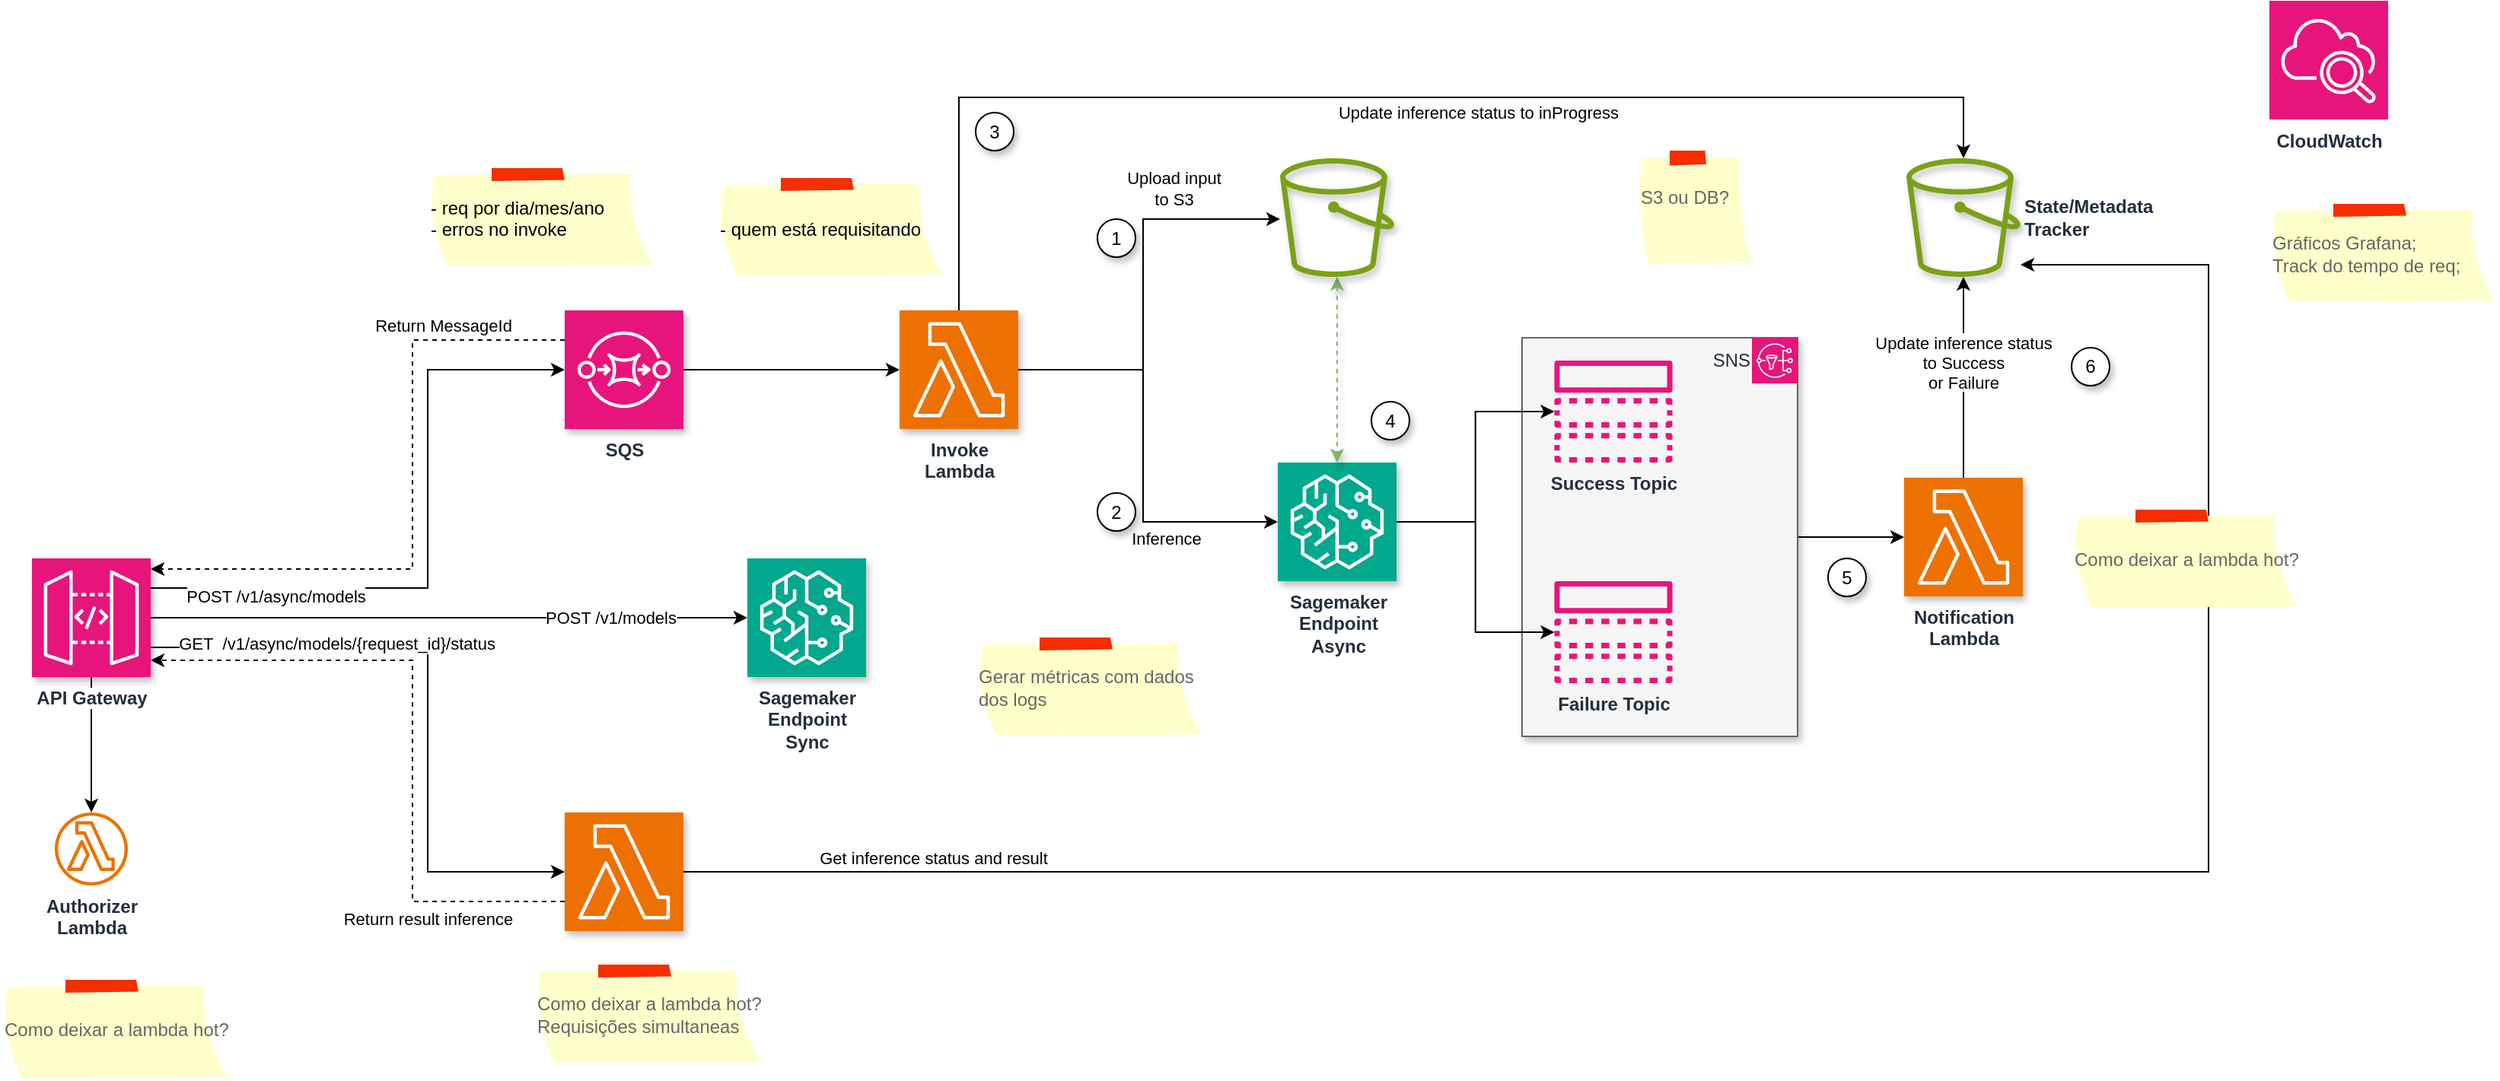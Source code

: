 <mxfile version="24.7.8">
  <diagram name="Page-1" id="ftTIlkondoRch5_XnVgU">
    <mxGraphModel dx="1687" dy="868" grid="1" gridSize="10" guides="1" tooltips="1" connect="1" arrows="1" fold="1" page="1" pageScale="1" pageWidth="850" pageHeight="1100" math="0" shadow="0">
      <root>
        <mxCell id="0" />
        <mxCell id="1" parent="0" />
        <mxCell id="pWmndxZ335iQ5iDr9n0N-44" style="edgeStyle=orthogonalEdgeStyle;rounded=0;orthogonalLoop=1;jettySize=auto;html=1;" edge="1" parent="1" source="pWmndxZ335iQ5iDr9n0N-37" target="pWmndxZ335iQ5iDr9n0N-43">
          <mxGeometry relative="1" as="geometry" />
        </mxCell>
        <mxCell id="pWmndxZ335iQ5iDr9n0N-37" value="" style="rounded=0;whiteSpace=wrap;html=1;fillColor=#f5f5f5;fontColor=#333333;strokeColor=#666666;shadow=1;" vertex="1" parent="1">
          <mxGeometry x="1009" y="238" width="181" height="262" as="geometry" />
        </mxCell>
        <mxCell id="pWmndxZ335iQ5iDr9n0N-97" style="edgeStyle=orthogonalEdgeStyle;rounded=0;orthogonalLoop=1;jettySize=auto;html=1;" edge="1" parent="1" source="pWmndxZ335iQ5iDr9n0N-1" target="pWmndxZ335iQ5iDr9n0N-96">
          <mxGeometry relative="1" as="geometry" />
        </mxCell>
        <mxCell id="pWmndxZ335iQ5iDr9n0N-98" value="POST /v1/models" style="edgeLabel;html=1;align=center;verticalAlign=middle;resizable=0;points=[];" vertex="1" connectable="0" parent="pWmndxZ335iQ5iDr9n0N-97">
          <mxGeometry x="-0.143" y="-1" relative="1" as="geometry">
            <mxPoint x="134" y="-1" as="offset" />
          </mxGeometry>
        </mxCell>
        <mxCell id="pWmndxZ335iQ5iDr9n0N-143" style="edgeStyle=orthogonalEdgeStyle;rounded=0;orthogonalLoop=1;jettySize=auto;html=1;jumpStyle=none;" edge="1" parent="1" source="pWmndxZ335iQ5iDr9n0N-1" target="pWmndxZ335iQ5iDr9n0N-138">
          <mxGeometry relative="1" as="geometry" />
        </mxCell>
        <mxCell id="pWmndxZ335iQ5iDr9n0N-1" value="&lt;b&gt;API Gateway&lt;/b&gt;" style="sketch=0;outlineConnect=0;fontColor=#232F3E;gradientColor=none;fillColor=#E7157B;strokeColor=#ffffff;dashed=0;verticalLabelPosition=bottom;verticalAlign=top;align=center;html=1;fontSize=12;fontStyle=0;aspect=fixed;pointerEvents=1;shape=mxgraph.aws4.resourceIcon;points=[[0,0,0],[0.25,0,0],[0.5,0,0],[0.75,0,0],[1,0,0],[0,1,0],[0.25,1,0],[0.5,1,0],[0.75,1,0],[1,1,0],[0,0.25,0],[0,0.5,0],[0,0.75,0],[1,0.25,0],[1,0.5,0],[1,0.75,0]];resIcon=mxgraph.aws4.api_gateway;shadow=1;labelBackgroundColor=default;" vertex="1" parent="1">
          <mxGeometry x="30" y="383" width="78" height="78" as="geometry" />
        </mxCell>
        <mxCell id="pWmndxZ335iQ5iDr9n0N-30" style="edgeStyle=orthogonalEdgeStyle;rounded=0;orthogonalLoop=1;jettySize=auto;html=1;" edge="1" parent="1" source="pWmndxZ335iQ5iDr9n0N-4" target="pWmndxZ335iQ5iDr9n0N-6">
          <mxGeometry relative="1" as="geometry" />
        </mxCell>
        <mxCell id="pWmndxZ335iQ5iDr9n0N-4" value="&lt;b&gt;SQS&lt;/b&gt;" style="sketch=0;points=[[0,0,0],[0.25,0,0],[0.5,0,0],[0.75,0,0],[1,0,0],[0,1,0],[0.25,1,0],[0.5,1,0],[0.75,1,0],[1,1,0],[0,0.25,0],[0,0.5,0],[0,0.75,0],[1,0.25,0],[1,0.5,0],[1,0.75,0]];outlineConnect=0;fontColor=#232F3E;fillColor=#E7157B;strokeColor=#ffffff;dashed=0;verticalLabelPosition=bottom;verticalAlign=top;align=center;html=1;fontSize=12;fontStyle=0;aspect=fixed;shape=mxgraph.aws4.resourceIcon;resIcon=mxgraph.aws4.sqs;shadow=1;" vertex="1" parent="1">
          <mxGeometry x="380" y="220" width="78" height="78" as="geometry" />
        </mxCell>
        <mxCell id="pWmndxZ335iQ5iDr9n0N-33" style="edgeStyle=orthogonalEdgeStyle;rounded=0;orthogonalLoop=1;jettySize=auto;html=1;" edge="1" parent="1" source="pWmndxZ335iQ5iDr9n0N-6" target="pWmndxZ335iQ5iDr9n0N-31">
          <mxGeometry relative="1" as="geometry">
            <Array as="points">
              <mxPoint x="760" y="259" />
              <mxPoint x="760" y="160" />
            </Array>
          </mxGeometry>
        </mxCell>
        <mxCell id="pWmndxZ335iQ5iDr9n0N-35" value="Upload input&lt;div&gt;to S3&lt;/div&gt;" style="edgeLabel;html=1;align=center;verticalAlign=middle;resizable=0;points=[];" vertex="1" connectable="0" parent="pWmndxZ335iQ5iDr9n0N-33">
          <mxGeometry x="0.482" y="1" relative="1" as="geometry">
            <mxPoint y="-19" as="offset" />
          </mxGeometry>
        </mxCell>
        <mxCell id="pWmndxZ335iQ5iDr9n0N-52" style="edgeStyle=orthogonalEdgeStyle;rounded=0;orthogonalLoop=1;jettySize=auto;html=1;" edge="1" parent="1" source="pWmndxZ335iQ5iDr9n0N-6" target="pWmndxZ335iQ5iDr9n0N-50">
          <mxGeometry relative="1" as="geometry">
            <Array as="points">
              <mxPoint x="639" y="80" />
              <mxPoint x="1299" y="80" />
            </Array>
          </mxGeometry>
        </mxCell>
        <mxCell id="pWmndxZ335iQ5iDr9n0N-53" value="Update inference status to inProgress" style="edgeLabel;html=1;align=center;verticalAlign=middle;resizable=0;points=[];labelBorderColor=none;labelBackgroundColor=#ffffff;textShadow=0;" vertex="1" connectable="0" parent="pWmndxZ335iQ5iDr9n0N-52">
          <mxGeometry x="-0.034" y="2" relative="1" as="geometry">
            <mxPoint x="75" y="12" as="offset" />
          </mxGeometry>
        </mxCell>
        <mxCell id="pWmndxZ335iQ5iDr9n0N-6" value="&lt;b&gt;Invoke&lt;br&gt;Lambda&lt;/b&gt;" style="sketch=0;points=[[0,0,0],[0.25,0,0],[0.5,0,0],[0.75,0,0],[1,0,0],[0,1,0],[0.25,1,0],[0.5,1,0],[0.75,1,0],[1,1,0],[0,0.25,0],[0,0.5,0],[0,0.75,0],[1,0.25,0],[1,0.5,0],[1,0.75,0]];outlineConnect=0;fontColor=#232F3E;fillColor=#ED7100;strokeColor=#ffffff;dashed=0;verticalLabelPosition=bottom;verticalAlign=top;align=center;html=1;fontSize=12;fontStyle=0;aspect=fixed;shape=mxgraph.aws4.resourceIcon;resIcon=mxgraph.aws4.lambda;shadow=1;" vertex="1" parent="1">
          <mxGeometry x="600" y="220" width="78" height="78" as="geometry" />
        </mxCell>
        <mxCell id="pWmndxZ335iQ5iDr9n0N-40" style="edgeStyle=orthogonalEdgeStyle;rounded=0;orthogonalLoop=1;jettySize=auto;html=1;" edge="1" parent="1" source="pWmndxZ335iQ5iDr9n0N-13" target="pWmndxZ335iQ5iDr9n0N-38">
          <mxGeometry relative="1" as="geometry" />
        </mxCell>
        <mxCell id="pWmndxZ335iQ5iDr9n0N-41" style="edgeStyle=orthogonalEdgeStyle;rounded=0;orthogonalLoop=1;jettySize=auto;html=1;" edge="1" parent="1" source="pWmndxZ335iQ5iDr9n0N-13" target="pWmndxZ335iQ5iDr9n0N-39">
          <mxGeometry relative="1" as="geometry" />
        </mxCell>
        <mxCell id="pWmndxZ335iQ5iDr9n0N-13" value="&lt;b&gt;Sagemaker&lt;br&gt;Endpoint&lt;/b&gt;&lt;div&gt;&lt;b&gt;Async&lt;/b&gt;&lt;/div&gt;" style="sketch=0;points=[[0,0,0],[0.25,0,0],[0.5,0,0],[0.75,0,0],[1,0,0],[0,1,0],[0.25,1,0],[0.5,1,0],[0.75,1,0],[1,1,0],[0,0.25,0],[0,0.5,0],[0,0.75,0],[1,0.25,0],[1,0.5,0],[1,0.75,0]];outlineConnect=0;fontColor=#232F3E;fillColor=#01A88D;strokeColor=#ffffff;dashed=0;verticalLabelPosition=bottom;verticalAlign=top;align=center;html=1;fontSize=12;fontStyle=0;aspect=fixed;shape=mxgraph.aws4.resourceIcon;resIcon=mxgraph.aws4.sagemaker;shadow=1;" vertex="1" parent="1">
          <mxGeometry x="848.5" y="320" width="78" height="78" as="geometry" />
        </mxCell>
        <mxCell id="pWmndxZ335iQ5iDr9n0N-32" style="edgeStyle=orthogonalEdgeStyle;rounded=0;orthogonalLoop=1;jettySize=auto;html=1;startArrow=classic;startFill=1;dashed=1;fillColor=#d5e8d4;strokeColor=#82b366;shadow=1;" edge="1" parent="1" source="pWmndxZ335iQ5iDr9n0N-31" target="pWmndxZ335iQ5iDr9n0N-13">
          <mxGeometry relative="1" as="geometry" />
        </mxCell>
        <mxCell id="pWmndxZ335iQ5iDr9n0N-31" value="" style="sketch=0;outlineConnect=0;fontColor=#232F3E;gradientColor=none;fillColor=#7AA116;strokeColor=none;dashed=0;verticalLabelPosition=bottom;verticalAlign=top;align=center;html=1;fontSize=12;fontStyle=0;aspect=fixed;pointerEvents=1;shape=mxgraph.aws4.bucket;shadow=1;" vertex="1" parent="1">
          <mxGeometry x="850" y="120" width="75" height="78" as="geometry" />
        </mxCell>
        <mxCell id="pWmndxZ335iQ5iDr9n0N-34" style="edgeStyle=orthogonalEdgeStyle;rounded=0;orthogonalLoop=1;jettySize=auto;html=1;entryX=0;entryY=0.5;entryDx=0;entryDy=0;entryPerimeter=0;" edge="1" parent="1" source="pWmndxZ335iQ5iDr9n0N-6" target="pWmndxZ335iQ5iDr9n0N-13">
          <mxGeometry relative="1" as="geometry">
            <Array as="points">
              <mxPoint x="760" y="259" />
              <mxPoint x="760" y="359" />
            </Array>
          </mxGeometry>
        </mxCell>
        <mxCell id="pWmndxZ335iQ5iDr9n0N-36" value="Inference" style="edgeLabel;html=1;align=center;verticalAlign=middle;resizable=0;points=[];" vertex="1" connectable="0" parent="pWmndxZ335iQ5iDr9n0N-34">
          <mxGeometry x="0.454" relative="1" as="geometry">
            <mxPoint y="11" as="offset" />
          </mxGeometry>
        </mxCell>
        <mxCell id="pWmndxZ335iQ5iDr9n0N-38" value="&lt;b&gt;Success Topic&lt;/b&gt;" style="sketch=0;outlineConnect=0;fontColor=#232F3E;gradientColor=none;fillColor=#E7157B;strokeColor=none;dashed=0;verticalLabelPosition=bottom;verticalAlign=top;align=center;html=1;fontSize=12;fontStyle=0;aspect=fixed;pointerEvents=1;shape=mxgraph.aws4.topic;" vertex="1" parent="1">
          <mxGeometry x="1030" y="253" width="78" height="67" as="geometry" />
        </mxCell>
        <mxCell id="pWmndxZ335iQ5iDr9n0N-39" value="&lt;b&gt;Failure Topic&lt;/b&gt;" style="sketch=0;outlineConnect=0;fontColor=#232F3E;gradientColor=none;fillColor=#E7157B;strokeColor=none;dashed=0;verticalLabelPosition=bottom;verticalAlign=top;align=center;html=1;fontSize=12;fontStyle=0;aspect=fixed;pointerEvents=1;shape=mxgraph.aws4.topic;" vertex="1" parent="1">
          <mxGeometry x="1030" y="398" width="78" height="67" as="geometry" />
        </mxCell>
        <mxCell id="pWmndxZ335iQ5iDr9n0N-42" value="SNS" style="sketch=0;outlineConnect=0;fontColor=#232F3E;fillColor=#E7157B;strokeColor=#ffffff;dashed=0;verticalLabelPosition=middle;verticalAlign=middle;align=right;html=1;fontSize=12;fontStyle=0;aspect=fixed;shape=mxgraph.aws4.resourceIcon;resIcon=mxgraph.aws4.sns;points=[[0,0,0],[0.25,0,0],[0.5,0,0],[0.75,0,0],[1,0,0],[0,1,0],[0.25,1,0],[0.5,1,0],[0.75,1,0],[1,1,0],[0,0.25,0],[0,0.5,0],[0,0.75,0],[1,0.25,0],[1,0.5,0],[1,0.75,0]];labelPosition=left;" vertex="1" parent="1">
          <mxGeometry x="1160" y="238" width="30" height="30" as="geometry" />
        </mxCell>
        <mxCell id="pWmndxZ335iQ5iDr9n0N-60" style="edgeStyle=orthogonalEdgeStyle;rounded=0;orthogonalLoop=1;jettySize=auto;html=1;" edge="1" parent="1" source="pWmndxZ335iQ5iDr9n0N-43" target="pWmndxZ335iQ5iDr9n0N-50">
          <mxGeometry relative="1" as="geometry" />
        </mxCell>
        <mxCell id="pWmndxZ335iQ5iDr9n0N-61" value="Update inference status&#xa;to Success&#xa;or Failure" style="edgeLabel;align=center;verticalAlign=middle;resizable=0;points=[];" vertex="1" connectable="0" parent="pWmndxZ335iQ5iDr9n0N-60">
          <mxGeometry x="0.208" y="-1" relative="1" as="geometry">
            <mxPoint x="-1" y="3" as="offset" />
          </mxGeometry>
        </mxCell>
        <mxCell id="pWmndxZ335iQ5iDr9n0N-43" value="&lt;b&gt;Notification&lt;br&gt;Lambda&lt;/b&gt;" style="sketch=0;points=[[0,0,0],[0.25,0,0],[0.5,0,0],[0.75,0,0],[1,0,0],[0,1,0],[0.25,1,0],[0.5,1,0],[0.75,1,0],[1,1,0],[0,0.25,0],[0,0.5,0],[0,0.75,0],[1,0.25,0],[1,0.5,0],[1,0.75,0]];outlineConnect=0;fontColor=#232F3E;fillColor=#ED7100;strokeColor=#ffffff;dashed=0;verticalLabelPosition=bottom;verticalAlign=top;align=center;html=1;fontSize=12;fontStyle=0;aspect=fixed;shape=mxgraph.aws4.resourceIcon;resIcon=mxgraph.aws4.lambda;shadow=1;" vertex="1" parent="1">
          <mxGeometry x="1260" y="330" width="78" height="78" as="geometry" />
        </mxCell>
        <mxCell id="pWmndxZ335iQ5iDr9n0N-50" value="&lt;b&gt;State/Metadata&lt;br&gt;Tracker&lt;/b&gt;" style="sketch=0;outlineConnect=0;fontColor=#232F3E;gradientColor=none;fillColor=#7AA116;strokeColor=none;dashed=0;verticalLabelPosition=middle;verticalAlign=middle;align=left;html=1;fontSize=12;fontStyle=0;aspect=fixed;pointerEvents=1;shape=mxgraph.aws4.bucket;labelPosition=right;shadow=1;" vertex="1" parent="1">
          <mxGeometry x="1261.5" y="120" width="75" height="78" as="geometry" />
        </mxCell>
        <mxCell id="pWmndxZ335iQ5iDr9n0N-54" value="1" style="ellipse;whiteSpace=wrap;html=1;aspect=fixed;textShadow=0;shadow=1;" vertex="1" parent="1">
          <mxGeometry x="730" y="160" width="25" height="25" as="geometry" />
        </mxCell>
        <mxCell id="pWmndxZ335iQ5iDr9n0N-55" value="2" style="ellipse;whiteSpace=wrap;html=1;aspect=fixed;textShadow=0;shadow=1;" vertex="1" parent="1">
          <mxGeometry x="730" y="340" width="25" height="25" as="geometry" />
        </mxCell>
        <mxCell id="pWmndxZ335iQ5iDr9n0N-56" value="3" style="ellipse;whiteSpace=wrap;html=1;aspect=fixed;textShadow=0;shadow=1;" vertex="1" parent="1">
          <mxGeometry x="650" y="90" width="25" height="25" as="geometry" />
        </mxCell>
        <mxCell id="pWmndxZ335iQ5iDr9n0N-57" value="4" style="ellipse;whiteSpace=wrap;html=1;aspect=fixed;textShadow=0;shadow=1;" vertex="1" parent="1">
          <mxGeometry x="910" y="280" width="25" height="25" as="geometry" />
        </mxCell>
        <mxCell id="pWmndxZ335iQ5iDr9n0N-58" value="5" style="ellipse;whiteSpace=wrap;html=1;aspect=fixed;textShadow=0;shadow=1;" vertex="1" parent="1">
          <mxGeometry x="1210" y="383" width="25" height="25" as="geometry" />
        </mxCell>
        <mxCell id="pWmndxZ335iQ5iDr9n0N-59" value="6" style="ellipse;whiteSpace=wrap;html=1;aspect=fixed;textShadow=0;shadow=1;" vertex="1" parent="1">
          <mxGeometry x="1370" y="244.5" width="25" height="25" as="geometry" />
        </mxCell>
        <mxCell id="pWmndxZ335iQ5iDr9n0N-70" style="edgeStyle=orthogonalEdgeStyle;rounded=0;orthogonalLoop=1;jettySize=auto;html=1;" edge="1" parent="1" source="pWmndxZ335iQ5iDr9n0N-68" target="pWmndxZ335iQ5iDr9n0N-50">
          <mxGeometry relative="1" as="geometry">
            <Array as="points">
              <mxPoint x="1460" y="589" />
              <mxPoint x="1460" y="190" />
            </Array>
          </mxGeometry>
        </mxCell>
        <mxCell id="pWmndxZ335iQ5iDr9n0N-89" value="Get inference status and result" style="edgeLabel;html=1;align=center;verticalAlign=middle;resizable=0;points=[];" vertex="1" connectable="0" parent="pWmndxZ335iQ5iDr9n0N-70">
          <mxGeometry x="-0.823" y="-1" relative="1" as="geometry">
            <mxPoint x="29" y="-10" as="offset" />
          </mxGeometry>
        </mxCell>
        <mxCell id="pWmndxZ335iQ5iDr9n0N-68" value="" style="sketch=0;points=[[0,0,0],[0.25,0,0],[0.5,0,0],[0.75,0,0],[1,0,0],[0,1,0],[0.25,1,0],[0.5,1,0],[0.75,1,0],[1,1,0],[0,0.25,0],[0,0.5,0],[0,0.75,0],[1,0.25,0],[1,0.5,0],[1,0.75,0]];outlineConnect=0;fontColor=#232F3E;fillColor=#ED7100;strokeColor=#ffffff;dashed=0;verticalLabelPosition=bottom;verticalAlign=top;align=center;html=1;fontSize=12;fontStyle=0;aspect=fixed;shape=mxgraph.aws4.resourceIcon;resIcon=mxgraph.aws4.lambda;shadow=1;" vertex="1" parent="1">
          <mxGeometry x="380" y="550" width="78" height="78" as="geometry" />
        </mxCell>
        <mxCell id="pWmndxZ335iQ5iDr9n0N-73" style="edgeStyle=orthogonalEdgeStyle;rounded=0;orthogonalLoop=1;jettySize=auto;html=1;exitX=1;exitY=0.75;exitDx=0;exitDy=0;exitPerimeter=0;entryX=0;entryY=0.5;entryDx=0;entryDy=0;entryPerimeter=0;" edge="1" parent="1" source="pWmndxZ335iQ5iDr9n0N-1" target="pWmndxZ335iQ5iDr9n0N-68">
          <mxGeometry relative="1" as="geometry">
            <Array as="points">
              <mxPoint x="290" y="442" />
              <mxPoint x="290" y="589" />
            </Array>
          </mxGeometry>
        </mxCell>
        <mxCell id="pWmndxZ335iQ5iDr9n0N-80" value="GET&amp;nbsp; /v1/async/models/{request_id}/status" style="edgeLabel;html=1;align=center;verticalAlign=middle;resizable=0;points=[];" vertex="1" connectable="0" parent="pWmndxZ335iQ5iDr9n0N-73">
          <mxGeometry x="-0.82" relative="1" as="geometry">
            <mxPoint x="84" y="-3" as="offset" />
          </mxGeometry>
        </mxCell>
        <mxCell id="pWmndxZ335iQ5iDr9n0N-74" style="edgeStyle=orthogonalEdgeStyle;rounded=0;orthogonalLoop=1;jettySize=auto;html=1;exitX=0;exitY=0.75;exitDx=0;exitDy=0;exitPerimeter=0;dashed=1;" edge="1" parent="1" source="pWmndxZ335iQ5iDr9n0N-68" target="pWmndxZ335iQ5iDr9n0N-1">
          <mxGeometry relative="1" as="geometry">
            <Array as="points">
              <mxPoint x="280" y="609" />
              <mxPoint x="280" y="450" />
            </Array>
          </mxGeometry>
        </mxCell>
        <mxCell id="pWmndxZ335iQ5iDr9n0N-84" value="Return result inference" style="edgeLabel;html=1;align=center;verticalAlign=middle;resizable=0;points=[];" vertex="1" connectable="0" parent="pWmndxZ335iQ5iDr9n0N-74">
          <mxGeometry x="-0.306" y="2" relative="1" as="geometry">
            <mxPoint x="12" y="61" as="offset" />
          </mxGeometry>
        </mxCell>
        <mxCell id="pWmndxZ335iQ5iDr9n0N-77" style="edgeStyle=orthogonalEdgeStyle;rounded=0;orthogonalLoop=1;jettySize=auto;html=1;exitX=1;exitY=0.25;exitDx=0;exitDy=0;exitPerimeter=0;entryX=0;entryY=0.5;entryDx=0;entryDy=0;entryPerimeter=0;" edge="1" parent="1" source="pWmndxZ335iQ5iDr9n0N-1" target="pWmndxZ335iQ5iDr9n0N-4">
          <mxGeometry relative="1" as="geometry">
            <Array as="points">
              <mxPoint x="290" y="403" />
              <mxPoint x="290" y="259" />
            </Array>
          </mxGeometry>
        </mxCell>
        <mxCell id="pWmndxZ335iQ5iDr9n0N-79" value="POST /v1/async/models" style="edgeLabel;html=1;align=center;verticalAlign=middle;resizable=0;points=[];" vertex="1" connectable="0" parent="pWmndxZ335iQ5iDr9n0N-77">
          <mxGeometry x="-0.792" relative="1" as="geometry">
            <mxPoint x="39" y="5" as="offset" />
          </mxGeometry>
        </mxCell>
        <mxCell id="pWmndxZ335iQ5iDr9n0N-78" style="edgeStyle=orthogonalEdgeStyle;rounded=0;orthogonalLoop=1;jettySize=auto;html=1;exitX=0;exitY=0.25;exitDx=0;exitDy=0;exitPerimeter=0;dashed=1;" edge="1" parent="1" source="pWmndxZ335iQ5iDr9n0N-4" target="pWmndxZ335iQ5iDr9n0N-1">
          <mxGeometry relative="1" as="geometry">
            <Array as="points">
              <mxPoint x="280" y="240" />
              <mxPoint x="280" y="390" />
            </Array>
          </mxGeometry>
        </mxCell>
        <mxCell id="pWmndxZ335iQ5iDr9n0N-83" value="Return MessageId" style="edgeLabel;html=1;align=center;verticalAlign=middle;resizable=0;points=[];" vertex="1" connectable="0" parent="pWmndxZ335iQ5iDr9n0N-78">
          <mxGeometry x="0.777" relative="1" as="geometry">
            <mxPoint x="145" y="-160" as="offset" />
          </mxGeometry>
        </mxCell>
        <mxCell id="pWmndxZ335iQ5iDr9n0N-96" value="&lt;b&gt;Sagemaker&lt;br&gt;Endpoint&lt;/b&gt;&lt;div&gt;&lt;b&gt;Sync&lt;/b&gt;&lt;/div&gt;" style="sketch=0;points=[[0,0,0],[0.25,0,0],[0.5,0,0],[0.75,0,0],[1,0,0],[0,1,0],[0.25,1,0],[0.5,1,0],[0.75,1,0],[1,1,0],[0,0.25,0],[0,0.5,0],[0,0.75,0],[1,0.25,0],[1,0.5,0],[1,0.75,0]];outlineConnect=0;fontColor=#232F3E;fillColor=#01A88D;strokeColor=#ffffff;dashed=0;verticalLabelPosition=bottom;verticalAlign=top;align=center;html=1;fontSize=12;fontStyle=0;aspect=fixed;shape=mxgraph.aws4.resourceIcon;resIcon=mxgraph.aws4.sagemaker;shadow=1;" vertex="1" parent="1">
          <mxGeometry x="500" y="383" width="78" height="78" as="geometry" />
        </mxCell>
        <mxCell id="pWmndxZ335iQ5iDr9n0N-101" value="&lt;b&gt;CloudWatch&lt;/b&gt;" style="sketch=0;points=[[0,0,0],[0.25,0,0],[0.5,0,0],[0.75,0,0],[1,0,0],[0,1,0],[0.25,1,0],[0.5,1,0],[0.75,1,0],[1,1,0],[0,0.25,0],[0,0.5,0],[0,0.75,0],[1,0.25,0],[1,0.5,0],[1,0.75,0]];points=[[0,0,0],[0.25,0,0],[0.5,0,0],[0.75,0,0],[1,0,0],[0,1,0],[0.25,1,0],[0.5,1,0],[0.75,1,0],[1,1,0],[0,0.25,0],[0,0.5,0],[0,0.75,0],[1,0.25,0],[1,0.5,0],[1,0.75,0]];outlineConnect=0;fontColor=#232F3E;fillColor=#E7157B;strokeColor=#ffffff;dashed=0;verticalLabelPosition=bottom;verticalAlign=top;align=center;html=1;fontSize=12;fontStyle=0;aspect=fixed;shape=mxgraph.aws4.resourceIcon;resIcon=mxgraph.aws4.cloudwatch_2;" vertex="1" parent="1">
          <mxGeometry x="1500" y="16.5" width="78" height="78" as="geometry" />
        </mxCell>
        <mxCell id="pWmndxZ335iQ5iDr9n0N-132" value="&lt;font style=&quot;font-size: 12px;&quot;&gt;S3 ou DB?&lt;/font&gt;&lt;div style=&quot;font-size: 12px;&quot;&gt;&lt;br style=&quot;font-size: 12px;&quot;&gt;&lt;/div&gt;" style="strokeWidth=1;shadow=0;dashed=0;align=left;html=1;shape=mxgraph.mockup.text.stickyNote2;fontColor=#666666;mainText=;fontSize=12;whiteSpace=wrap;fillColor=#ffffcc;strokeColor=#F62E00;" vertex="1" parent="1">
          <mxGeometry x="1085" y="115" width="75" height="75" as="geometry" />
        </mxCell>
        <mxCell id="pWmndxZ335iQ5iDr9n0N-133" value="Gerar métricas com dados dos logs" style="strokeWidth=1;shadow=0;dashed=0;align=left;html=1;shape=mxgraph.mockup.text.stickyNote2;fontColor=#666666;mainText=;fontSize=12;whiteSpace=wrap;fillColor=#ffffcc;strokeColor=#F62E00;" vertex="1" parent="1">
          <mxGeometry x="650" y="435" width="150" height="65" as="geometry" />
        </mxCell>
        <mxCell id="pWmndxZ335iQ5iDr9n0N-134" value="Como deixar a lambda hot?" style="strokeWidth=1;shadow=0;dashed=0;align=left;html=1;shape=mxgraph.mockup.text.stickyNote2;fontColor=#666666;mainText=;fontSize=12;whiteSpace=wrap;fillColor=#ffffcc;strokeColor=#F62E00;" vertex="1" parent="1">
          <mxGeometry x="1370" y="351" width="150" height="65" as="geometry" />
        </mxCell>
        <mxCell id="pWmndxZ335iQ5iDr9n0N-135" value="Como deixar a lambda hot?&lt;div&gt;Requisições simultaneas&lt;br&gt;&lt;/div&gt;" style="strokeWidth=1;shadow=0;dashed=0;align=left;html=1;shape=mxgraph.mockup.text.stickyNote2;fontColor=#666666;mainText=;fontSize=12;whiteSpace=wrap;fillColor=#ffffcc;strokeColor=#F62E00;" vertex="1" parent="1">
          <mxGeometry x="360" y="650" width="150" height="65" as="geometry" />
        </mxCell>
        <mxCell id="pWmndxZ335iQ5iDr9n0N-136" value="&lt;span style=&quot;color: rgb(0, 0, 0); font-size: 12px;&quot;&gt;- req por dia/mes/ano&lt;/span&gt;&lt;div style=&quot;color: rgb(0, 0, 0); font-size: 12px;&quot;&gt;- erros no invoke&lt;/div&gt;" style="strokeWidth=1;shadow=0;dashed=0;align=left;html=1;shape=mxgraph.mockup.text.stickyNote2;fontColor=#666666;mainText=;fontSize=13;whiteSpace=wrap;fillColor=#ffffcc;strokeColor=#F62E00;" vertex="1" parent="1">
          <mxGeometry x="290" y="126.5" width="150" height="65" as="geometry" />
        </mxCell>
        <mxCell id="pWmndxZ335iQ5iDr9n0N-137" value="&lt;span style=&quot;color: rgb(0, 0, 0); font-size: 12px;&quot;&gt;- quem está requisitando&lt;/span&gt;" style="strokeWidth=1;shadow=0;dashed=0;align=left;html=1;shape=mxgraph.mockup.text.stickyNote2;fontColor=#666666;mainText=;fontSize=13;whiteSpace=wrap;fillColor=#ffffcc;strokeColor=#F62E00;" vertex="1" parent="1">
          <mxGeometry x="480" y="133" width="150" height="65" as="geometry" />
        </mxCell>
        <mxCell id="pWmndxZ335iQ5iDr9n0N-138" value="&lt;b&gt;Authorizer&lt;br&gt;Lambda&lt;/b&gt;" style="sketch=0;outlineConnect=0;fontColor=#232F3E;gradientColor=none;fillColor=#ED7100;strokeColor=none;dashed=0;verticalLabelPosition=bottom;verticalAlign=top;align=center;html=1;fontSize=12;fontStyle=0;aspect=fixed;pointerEvents=1;shape=mxgraph.aws4.lambda_function;" vertex="1" parent="1">
          <mxGeometry x="45" y="550" width="48" height="48" as="geometry" />
        </mxCell>
        <mxCell id="pWmndxZ335iQ5iDr9n0N-144" value="Como deixar a lambda hot?" style="strokeWidth=1;shadow=0;dashed=0;align=left;html=1;shape=mxgraph.mockup.text.stickyNote2;fontColor=#666666;mainText=;fontSize=12;whiteSpace=wrap;fillColor=#ffffcc;strokeColor=#F62E00;" vertex="1" parent="1">
          <mxGeometry x="10" y="660" width="150" height="65" as="geometry" />
        </mxCell>
        <mxCell id="pWmndxZ335iQ5iDr9n0N-146" value="Gráficos Grafana;&lt;div&gt;Track do tempo de req;&lt;/div&gt;" style="strokeWidth=1;shadow=0;dashed=0;align=left;html=1;shape=mxgraph.mockup.text.stickyNote2;fontColor=#666666;mainText=;fontSize=12;whiteSpace=wrap;fillColor=#ffffcc;strokeColor=#F62E00;" vertex="1" parent="1">
          <mxGeometry x="1500" y="150" width="150" height="65" as="geometry" />
        </mxCell>
      </root>
    </mxGraphModel>
  </diagram>
</mxfile>
